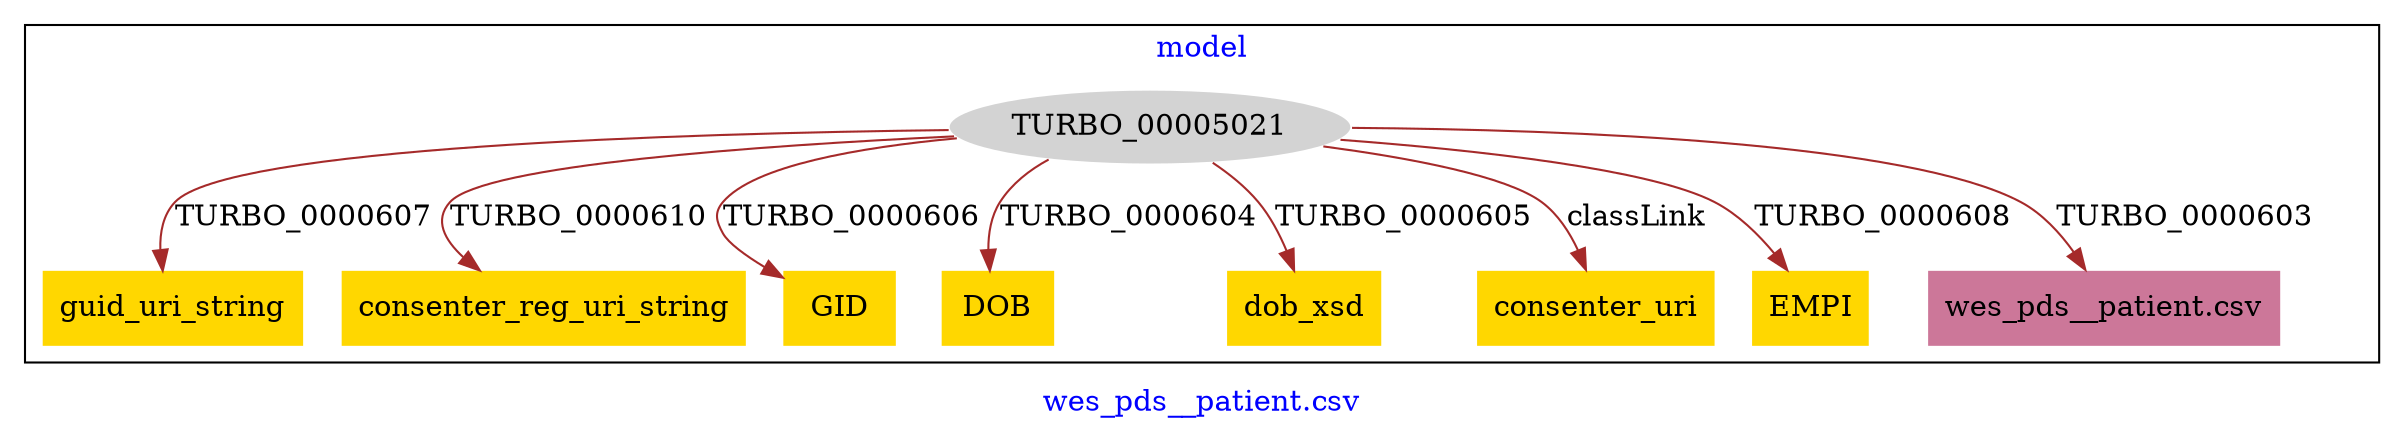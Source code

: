 digraph n0 {
fontcolor="blue"
remincross="true"
label="wes_pds__patient.csv"
subgraph cluster {
label="model"
n2[style="filled",color="white",fillcolor="lightgray",label="TURBO_00005021"];
n3[shape="plaintext",style="filled",fillcolor="gold",label="guid_uri_string"];
n4[shape="plaintext",style="filled",fillcolor="gold",label="consenter_reg_uri_string"];
n5[shape="plaintext",style="filled",fillcolor="gold",label="GID"];
n6[shape="plaintext",style="filled",fillcolor="gold",label="DOB"];
n7[shape="plaintext",style="filled",fillcolor="gold",label="dob_xsd"];
n8[shape="plaintext",style="filled",fillcolor="gold",label="consenter_uri"];
n9[shape="plaintext",style="filled",fillcolor="gold",label="EMPI"];
n10[shape="plaintext",style="filled",fillcolor="#CC7799",label="wes_pds__patient.csv"];
}
n2 -> n3[color="brown",fontcolor="black",label="TURBO_0000607"]
n2 -> n4[color="brown",fontcolor="black",label="TURBO_0000610"]
n2 -> n5[color="brown",fontcolor="black",label="TURBO_0000606"]
n2 -> n6[color="brown",fontcolor="black",label="TURBO_0000604"]
n2 -> n7[color="brown",fontcolor="black",label="TURBO_0000605"]
n2 -> n8[color="brown",fontcolor="black",label="classLink"]
n2 -> n9[color="brown",fontcolor="black",label="TURBO_0000608"]
n2 -> n10[color="brown",fontcolor="black",label="TURBO_0000603"]
}
